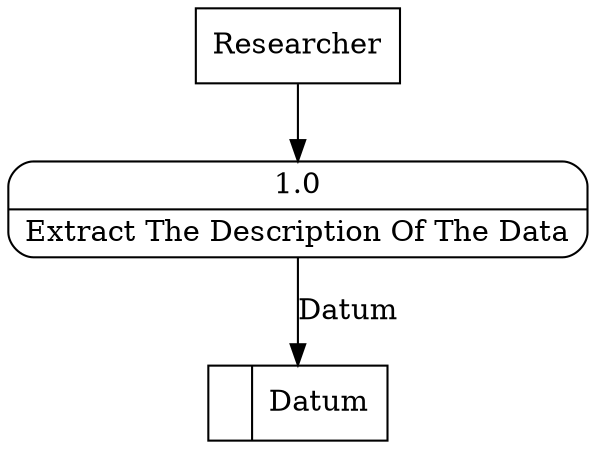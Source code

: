 digraph dfd2{ 
node[shape=record]
200 [label="<f0>  |<f1> Datum " ];
201 [label="Researcher" shape=box];
202 [label="{<f0> 1.0|<f1> Extract The Description Of The Data }" shape=Mrecord];
201 -> 202
202 -> 200 [label="Datum"]
}